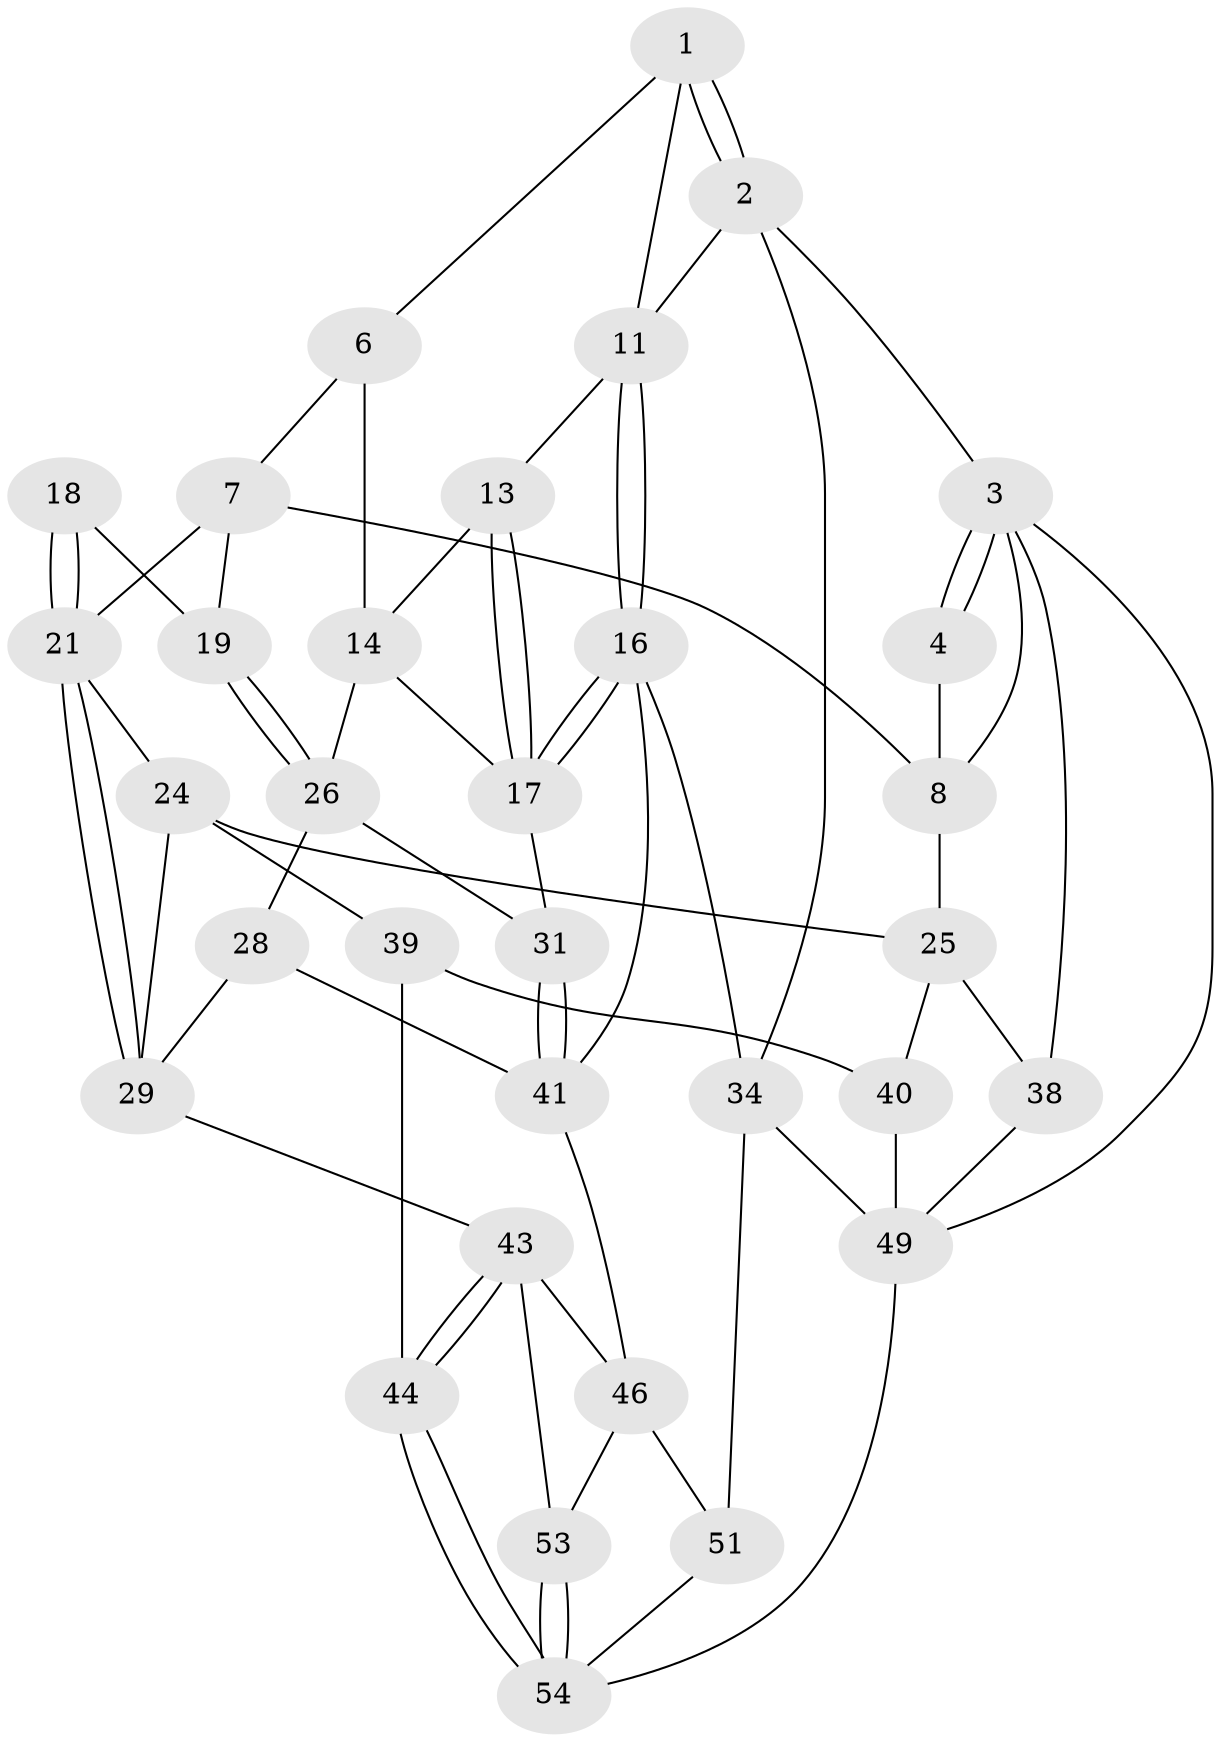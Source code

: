 // Generated by graph-tools (version 1.1) at 2025/52/02/27/25 19:52:38]
// undirected, 33 vertices, 71 edges
graph export_dot {
graph [start="1"]
  node [color=gray90,style=filled];
  1 [pos="+0.7145262969985093+0",super="+5"];
  2 [pos="+1+0"];
  3 [pos="+0+0",super="+9"];
  4 [pos="+0.313333859981402+0"];
  6 [pos="+0.6858268975748911+0.11509142611908889"];
  7 [pos="+0.4193621983253646+0.1593395046159118",super="+23"];
  8 [pos="+0.2961909241819078+0",super="+10"];
  11 [pos="+1+0",super="+12"];
  13 [pos="+0.9157471928393851+0.21520546253121275"];
  14 [pos="+0.8716828283462377+0.2872780781632653",super="+15"];
  16 [pos="+1+0.37686164604881167",super="+36"];
  17 [pos="+1+0.36389686038552566",super="+30"];
  18 [pos="+0.5717775913909804+0.2633301063710214"];
  19 [pos="+0.6755240758266908+0.2233715644268474",super="+20"];
  21 [pos="+0.5167517191780009+0.3290260427125666",super="+22"];
  24 [pos="+0.3355964931771373+0.2984201741050653",super="+33"];
  25 [pos="+0.21695792425068197+0.3193342814398221",super="+37"];
  26 [pos="+0.6783401359588845+0.22238677882549374",super="+27"];
  28 [pos="+0.601771364611453+0.42746973165360014"];
  29 [pos="+0.541147223760441+0.4468081686626978",super="+32"];
  31 [pos="+0.8521483987394701+0.397310051512246"];
  34 [pos="+1+1",super="+35"];
  38 [pos="+0+0.545193839859539"];
  39 [pos="+0.29774066840667124+0.4977749259840738",super="+45"];
  40 [pos="+0.19258075307004055+0.4671671370408649",super="+48"];
  41 [pos="+0.8346377294284427+0.5344432344622586",super="+42"];
  43 [pos="+0.5104562178665142+0.5742983667284863",super="+47"];
  44 [pos="+0.4852827441040209+0.6313821748321129"];
  46 [pos="+0.7756445457288466+0.6247245064573739",super="+52"];
  49 [pos="+0.09578991281637053+1",super="+50"];
  51 [pos="+0.8412717891995269+0.8356706104341113",super="+56"];
  53 [pos="+0.6297749255593988+0.7469117718402418"];
  54 [pos="+0.4645391435114006+0.8398566918943635",super="+55"];
  1 -- 2;
  1 -- 2;
  1 -- 6;
  1 -- 11;
  2 -- 3;
  2 -- 11;
  2 -- 34;
  3 -- 4;
  3 -- 4;
  3 -- 8;
  3 -- 38;
  3 -- 49;
  4 -- 8;
  6 -- 7;
  6 -- 14;
  7 -- 8;
  7 -- 21;
  7 -- 19;
  8 -- 25;
  11 -- 16;
  11 -- 16;
  11 -- 13;
  13 -- 14;
  13 -- 17;
  13 -- 17;
  14 -- 17;
  14 -- 26;
  16 -- 17;
  16 -- 17;
  16 -- 41;
  16 -- 34;
  17 -- 31;
  18 -- 19;
  18 -- 21;
  18 -- 21;
  19 -- 26;
  19 -- 26;
  21 -- 29;
  21 -- 29;
  21 -- 24;
  24 -- 25;
  24 -- 29;
  24 -- 39;
  25 -- 40;
  25 -- 38;
  26 -- 28;
  26 -- 31;
  28 -- 29;
  28 -- 41;
  29 -- 43;
  31 -- 41;
  31 -- 41;
  34 -- 51 [weight=2];
  34 -- 49;
  38 -- 49;
  39 -- 40 [weight=2];
  39 -- 44;
  40 -- 49;
  41 -- 46;
  43 -- 44;
  43 -- 44;
  43 -- 53;
  43 -- 46;
  44 -- 54;
  44 -- 54;
  46 -- 51;
  46 -- 53;
  49 -- 54;
  51 -- 54;
  53 -- 54;
  53 -- 54;
}
